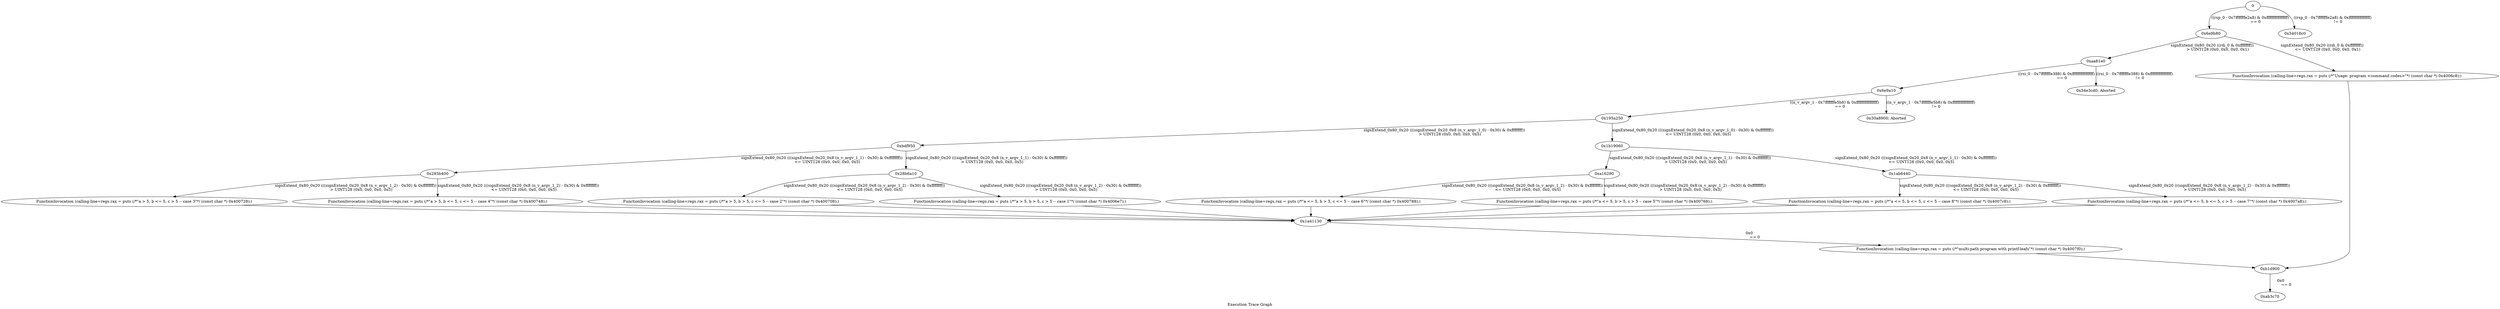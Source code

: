 digraph "Execution Trace Graph" {
	label="Execution Trace Graph";

	Node0 [label = "0"];
	Node0x6e9a10 [label = "0x6e9a10"];
	Node0x6e9b80 [label = "0x6e9b80"];
	Node0x6f3590 [label = "FunctionInvocation (calling-line=regs.rax = puts (/*\"multi-path program with printf-leafs\"*/ (const char *) 0x4007f0);)"];
	Node0x8953b0 [label = "FunctionInvocation (calling-line=regs.rax = puts (/*\"a <= 5, b <= 5, c <= 5 -- case 8\"*/ (const char *) 0x4007c8);)"];
	Node0x9678b0 [label = "FunctionInvocation (calling-line=regs.rax = puts (/*\"a <= 5, b > 5, c <= 5 -- case 6\"*/ (const char *) 0x400788);)"];
	Node0x9fe220 [label = "FunctionInvocation (calling-line=regs.rax = puts (/*\"a <= 5, b <= 5, c > 5 -- case 7\"*/ (const char *) 0x4007a8);)"];
	Node0xa16290 [label = "0xa16290"];
	Node0xaa81e0 [label = "0xaa81e0"];
	Node0xab3c70 [label = "0xab3c70"];
	Node0xb1d900 [label = "0xb1d900"];
	Node0xbdf950 [label = "0xbdf950"];
	Node0x195a250 [label = "0x195a250"];
	Node0x1a41130 [label = "0x1a41130"];
	Node0x1ab6440 [label = "0x1ab6440"];
	Node0x1b19060 [label = "0x1b19060"];
	Node0x1e4ad70 [label = "FunctionInvocation (calling-line=regs.rax = puts (/*\"a > 5, b <= 5, c > 5 -- case 3\"*/ (const char *) 0x400728);)"];
	Node0x2493e70 [label = "FunctionInvocation (calling-line=regs.rax = puts (/*\"a <= 5, b > 5, c > 5 -- case 5\"*/ (const char *) 0x400768);)"];
	Node0x24c1230 [label = "FunctionInvocation (calling-line=regs.rax = puts (/*\"a > 5, b <= 5, c <= 5 -- case 4\"*/ (const char *) 0x400748);)"];
	Node0x285b400 [label = "0x285b400"];
	Node0x28b6a10 [label = "0x28b6a10"];
	Node0x2c1ca20 [label = "FunctionInvocation (calling-line=regs.rax = puts (/*\"a > 5, b > 5, c <= 5 -- case 2\"*/ (const char *) 0x400708);)"];
	Node0x2fcab90 [label = "FunctionInvocation (calling-line=regs.rax = puts (/*\"a > 5, b > 5, c > 5 -- case 1\"*/ (const char *) 0x4006e7);)"];
	Node0x30a8900 [label = "0x30a8900; Aborted"];
	Node0x34018c0 [label = "0x34018c0"];
	Node0x34e3610 [label = "FunctionInvocation (calling-line=regs.rax = puts (/*\"Usage: program <command codes>\"*/ (const char *) 0x4006c8);)"];
	Node0x34e3cd0 [label = "0x34e3cd0; Aborted"];
	Node0 -> Node0x6e9b80 [label = "((rsp_0 - 0x7fffffffe2a8) & 0xffffffffffffffff)
	 == 0"];
	Node0 -> Node0x34018c0 [label = "((rsp_0 - 0x7fffffffe2a8) & 0xffffffffffffffff)
	 != 0"];
	Node0x6e9b80 -> Node0xaa81e0 [label = "signExtend_0x80_0x20 ((rdi_0 & 0xffffffff))
	 > UINT128 (0x0, 0x0, 0x0, 0x1)"];
	Node0x6e9b80 -> Node0x34e3610 [label = "signExtend_0x80_0x20 ((rdi_0 & 0xffffffff))
	 <= UINT128 (0x0, 0x0, 0x0, 0x1)"];
	Node0x34e3610 -> Node0xb1d900 [label = ""];
	Node0xaa81e0 -> Node0x6e9a10 [label = "((rsi_0 - 0x7fffffffe388) & 0xffffffffffffffff)
	 == 0"];
	Node0xaa81e0 -> Node0x34e3cd0 [label = "((rsi_0 - 0x7fffffffe388) & 0xffffffffffffffff)
	 != 0"];
	Node0xb1d900 -> Node0xab3c70 [label = "0x0
	 == 0"];
	Node0x6e9a10 -> Node0x195a250 [label = "((n_v_argv_1 - 0x7fffffffe5b8) & 0xffffffffffffffff)
	 == 0"];
	Node0x6e9a10 -> Node0x30a8900 [label = "((n_v_argv_1 - 0x7fffffffe5b8) & 0xffffffffffffffff)
	 != 0"];
	Node0x195a250 -> Node0x1b19060 [label = "signExtend_0x80_0x20 (((signExtend_0x20_0x8 (n_v_argv_1_0) - 0x30) & 0xffffffff))
	 <= UINT128 (0x0, 0x0, 0x0, 0x5)"];
	Node0x195a250 -> Node0xbdf950 [label = "signExtend_0x80_0x20 (((signExtend_0x20_0x8 (n_v_argv_1_0) - 0x30) & 0xffffffff))
	 > UINT128 (0x0, 0x0, 0x0, 0x5)"];
	Node0x1b19060 -> Node0x1ab6440 [label = "signExtend_0x80_0x20 (((signExtend_0x20_0x8 (n_v_argv_1_1) - 0x30) & 0xffffffff))
	 <= UINT128 (0x0, 0x0, 0x0, 0x5)"];
	Node0x1b19060 -> Node0xa16290 [label = "signExtend_0x80_0x20 (((signExtend_0x20_0x8 (n_v_argv_1_1) - 0x30) & 0xffffffff))
	 > UINT128 (0x0, 0x0, 0x0, 0x5)"];
	Node0xbdf950 -> Node0x285b400 [label = "signExtend_0x80_0x20 (((signExtend_0x20_0x8 (n_v_argv_1_1) - 0x30) & 0xffffffff))
	 <= UINT128 (0x0, 0x0, 0x0, 0x5)"];
	Node0xbdf950 -> Node0x28b6a10 [label = "signExtend_0x80_0x20 (((signExtend_0x20_0x8 (n_v_argv_1_1) - 0x30) & 0xffffffff))
	 > UINT128 (0x0, 0x0, 0x0, 0x5)"];
	Node0x1ab6440 -> Node0x8953b0 [label = "signExtend_0x80_0x20 (((signExtend_0x20_0x8 (n_v_argv_1_2) - 0x30) & 0xffffffff))
	 <= UINT128 (0x0, 0x0, 0x0, 0x5)"];
	Node0x8953b0 -> Node0x1a41130 [label = ""];
	Node0x1ab6440 -> Node0x9fe220 [label = "signExtend_0x80_0x20 (((signExtend_0x20_0x8 (n_v_argv_1_2) - 0x30) & 0xffffffff))
	 > UINT128 (0x0, 0x0, 0x0, 0x5)"];
	Node0x9fe220 -> Node0x1a41130 [label = ""];
	Node0xa16290 -> Node0x9678b0 [label = "signExtend_0x80_0x20 (((signExtend_0x20_0x8 (n_v_argv_1_2) - 0x30) & 0xffffffff))
	 <= UINT128 (0x0, 0x0, 0x0, 0x5)"];
	Node0x9678b0 -> Node0x1a41130 [label = ""];
	Node0xa16290 -> Node0x2493e70 [label = "signExtend_0x80_0x20 (((signExtend_0x20_0x8 (n_v_argv_1_2) - 0x30) & 0xffffffff))
	 > UINT128 (0x0, 0x0, 0x0, 0x5)"];
	Node0x2493e70 -> Node0x1a41130 [label = ""];
	Node0x285b400 -> Node0x24c1230 [label = "signExtend_0x80_0x20 (((signExtend_0x20_0x8 (n_v_argv_1_2) - 0x30) & 0xffffffff))
	 <= UINT128 (0x0, 0x0, 0x0, 0x5)"];
	Node0x24c1230 -> Node0x1a41130 [label = ""];
	Node0x285b400 -> Node0x1e4ad70 [label = "signExtend_0x80_0x20 (((signExtend_0x20_0x8 (n_v_argv_1_2) - 0x30) & 0xffffffff))
	 > UINT128 (0x0, 0x0, 0x0, 0x5)"];
	Node0x1e4ad70 -> Node0x1a41130 [label = ""];
	Node0x28b6a10 -> Node0x2c1ca20 [label = "signExtend_0x80_0x20 (((signExtend_0x20_0x8 (n_v_argv_1_2) - 0x30) & 0xffffffff))
	 <= UINT128 (0x0, 0x0, 0x0, 0x5)"];
	Node0x2c1ca20 -> Node0x1a41130 [label = ""];
	Node0x28b6a10 -> Node0x2fcab90 [label = "signExtend_0x80_0x20 (((signExtend_0x20_0x8 (n_v_argv_1_2) - 0x30) & 0xffffffff))
	 > UINT128 (0x0, 0x0, 0x0, 0x5)"];
	Node0x2fcab90 -> Node0x1a41130 [label = ""];
	Node0x1a41130 -> Node0x6f3590 [label = "0x0
	 == 0"];
	Node0x6f3590 -> Node0xb1d900 [label = ""];
}
